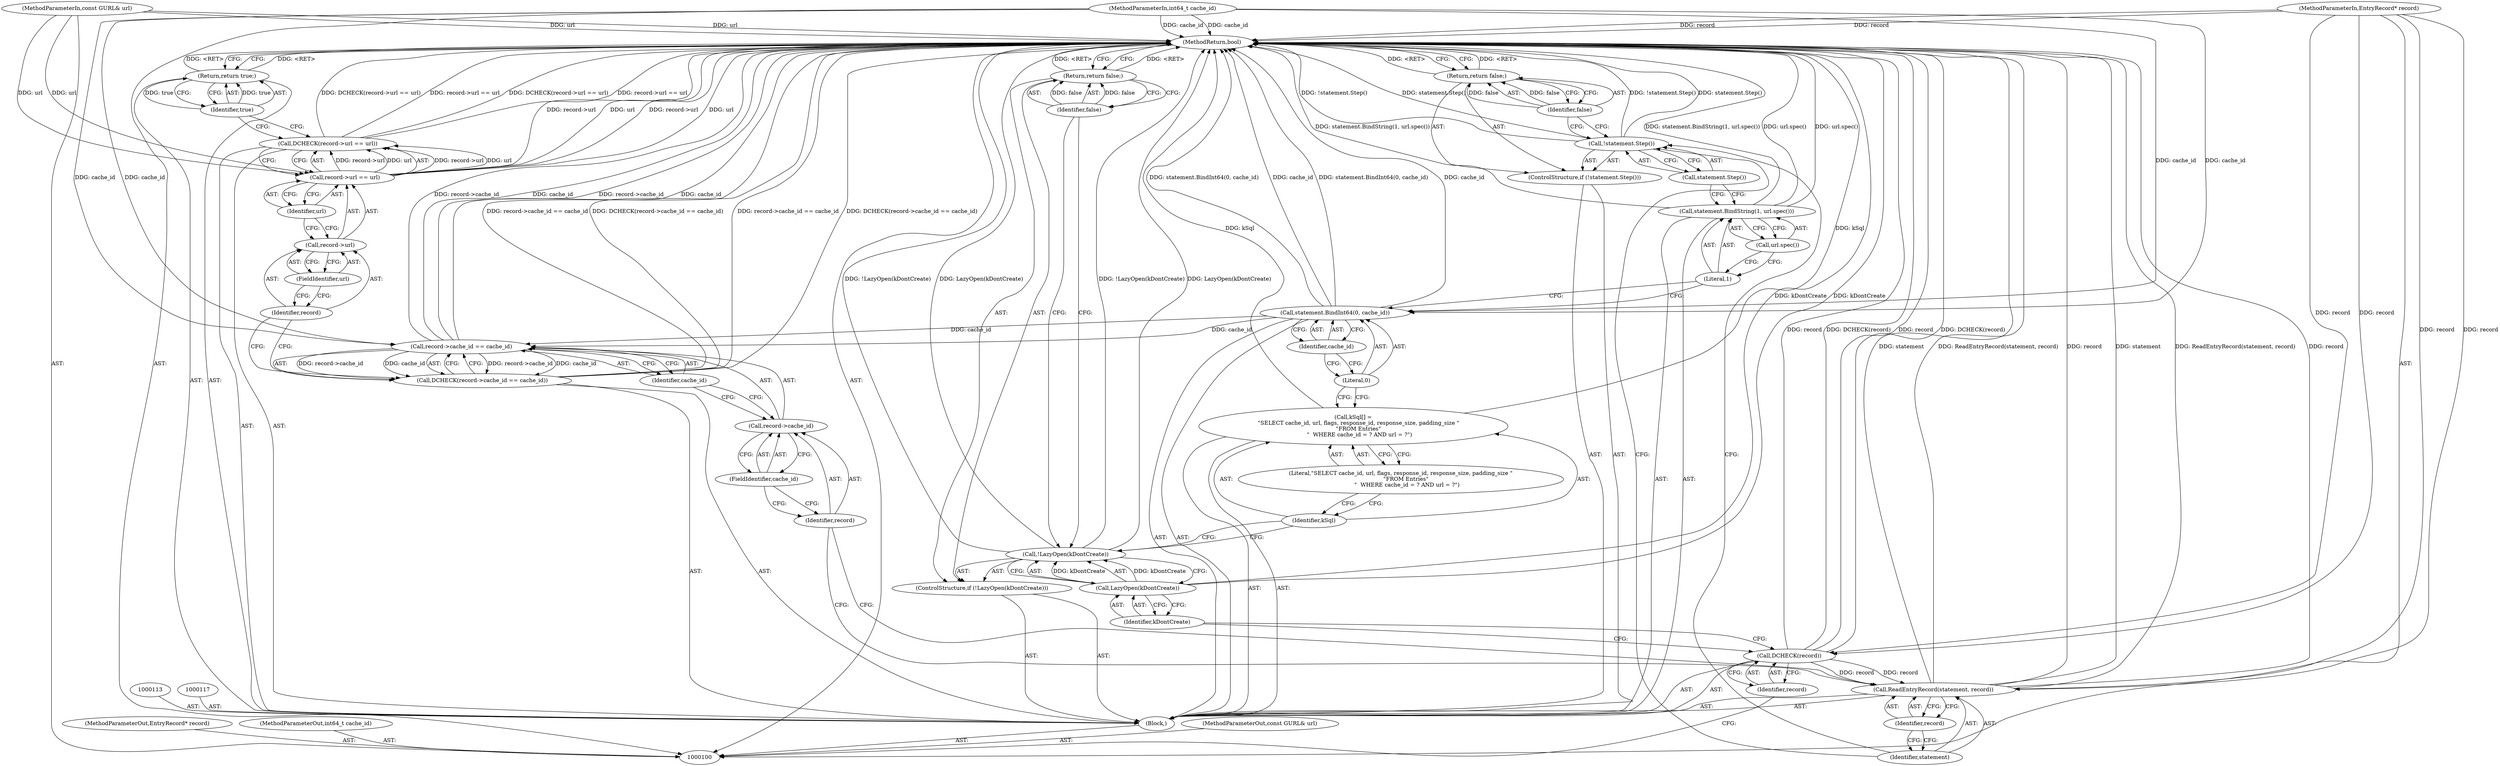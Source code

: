 digraph "0_Chrome_04aaacb936a08d70862d6d9d7e8354721ae46be8_9" {
"1000146" [label="(MethodReturn,bool)"];
"1000101" [label="(MethodParameterIn,int64_t cache_id)"];
"1000206" [label="(MethodParameterOut,int64_t cache_id)"];
"1000118" [label="(Call,statement.BindInt64(0, cache_id))"];
"1000119" [label="(Literal,0)"];
"1000120" [label="(Identifier,cache_id)"];
"1000121" [label="(Call,statement.BindString(1, url.spec()))"];
"1000122" [label="(Literal,1)"];
"1000123" [label="(Call,url.spec())"];
"1000124" [label="(ControlStructure,if (!statement.Step()))"];
"1000125" [label="(Call,!statement.Step())"];
"1000126" [label="(Call,statement.Step())"];
"1000128" [label="(Identifier,false)"];
"1000127" [label="(Return,return false;)"];
"1000102" [label="(MethodParameterIn,const GURL& url)"];
"1000207" [label="(MethodParameterOut,const GURL& url)"];
"1000130" [label="(Identifier,statement)"];
"1000129" [label="(Call,ReadEntryRecord(statement, record))"];
"1000131" [label="(Identifier,record)"];
"1000136" [label="(FieldIdentifier,cache_id)"];
"1000132" [label="(Call,DCHECK(record->cache_id == cache_id))"];
"1000137" [label="(Identifier,cache_id)"];
"1000133" [label="(Call,record->cache_id == cache_id)"];
"1000134" [label="(Call,record->cache_id)"];
"1000135" [label="(Identifier,record)"];
"1000142" [label="(FieldIdentifier,url)"];
"1000138" [label="(Call,DCHECK(record->url == url))"];
"1000143" [label="(Identifier,url)"];
"1000139" [label="(Call,record->url == url)"];
"1000140" [label="(Call,record->url)"];
"1000141" [label="(Identifier,record)"];
"1000144" [label="(Return,return true;)"];
"1000145" [label="(Identifier,true)"];
"1000103" [label="(MethodParameterIn,EntryRecord* record)"];
"1000208" [label="(MethodParameterOut,EntryRecord* record)"];
"1000104" [label="(Block,)"];
"1000105" [label="(Call,DCHECK(record))"];
"1000106" [label="(Identifier,record)"];
"1000110" [label="(Identifier,kDontCreate)"];
"1000107" [label="(ControlStructure,if (!LazyOpen(kDontCreate)))"];
"1000108" [label="(Call,!LazyOpen(kDontCreate))"];
"1000109" [label="(Call,LazyOpen(kDontCreate))"];
"1000112" [label="(Identifier,false)"];
"1000111" [label="(Return,return false;)"];
"1000114" [label="(Call,kSql[] =\n      \"SELECT cache_id, url, flags, response_id, response_size, padding_size \"\n      \"FROM Entries\"\n       \"  WHERE cache_id = ? AND url = ?\")"];
"1000115" [label="(Identifier,kSql)"];
"1000116" [label="(Literal,\"SELECT cache_id, url, flags, response_id, response_size, padding_size \"\n      \"FROM Entries\"\n       \"  WHERE cache_id = ? AND url = ?\")"];
"1000146" -> "1000100"  [label="AST: "];
"1000146" -> "1000111"  [label="CFG: "];
"1000146" -> "1000127"  [label="CFG: "];
"1000146" -> "1000144"  [label="CFG: "];
"1000111" -> "1000146"  [label="DDG: <RET>"];
"1000144" -> "1000146"  [label="DDG: <RET>"];
"1000127" -> "1000146"  [label="DDG: <RET>"];
"1000125" -> "1000146"  [label="DDG: !statement.Step()"];
"1000125" -> "1000146"  [label="DDG: statement.Step()"];
"1000108" -> "1000146"  [label="DDG: !LazyOpen(kDontCreate)"];
"1000108" -> "1000146"  [label="DDG: LazyOpen(kDontCreate)"];
"1000105" -> "1000146"  [label="DDG: DCHECK(record)"];
"1000105" -> "1000146"  [label="DDG: record"];
"1000139" -> "1000146"  [label="DDG: record->url"];
"1000139" -> "1000146"  [label="DDG: url"];
"1000118" -> "1000146"  [label="DDG: statement.BindInt64(0, cache_id)"];
"1000118" -> "1000146"  [label="DDG: cache_id"];
"1000138" -> "1000146"  [label="DDG: DCHECK(record->url == url)"];
"1000138" -> "1000146"  [label="DDG: record->url == url"];
"1000129" -> "1000146"  [label="DDG: record"];
"1000129" -> "1000146"  [label="DDG: statement"];
"1000129" -> "1000146"  [label="DDG: ReadEntryRecord(statement, record)"];
"1000121" -> "1000146"  [label="DDG: url.spec()"];
"1000121" -> "1000146"  [label="DDG: statement.BindString(1, url.spec())"];
"1000132" -> "1000146"  [label="DDG: DCHECK(record->cache_id == cache_id)"];
"1000132" -> "1000146"  [label="DDG: record->cache_id == cache_id"];
"1000103" -> "1000146"  [label="DDG: record"];
"1000133" -> "1000146"  [label="DDG: record->cache_id"];
"1000133" -> "1000146"  [label="DDG: cache_id"];
"1000114" -> "1000146"  [label="DDG: kSql"];
"1000102" -> "1000146"  [label="DDG: url"];
"1000101" -> "1000146"  [label="DDG: cache_id"];
"1000109" -> "1000146"  [label="DDG: kDontCreate"];
"1000101" -> "1000100"  [label="AST: "];
"1000101" -> "1000146"  [label="DDG: cache_id"];
"1000101" -> "1000118"  [label="DDG: cache_id"];
"1000101" -> "1000133"  [label="DDG: cache_id"];
"1000206" -> "1000100"  [label="AST: "];
"1000118" -> "1000104"  [label="AST: "];
"1000118" -> "1000120"  [label="CFG: "];
"1000119" -> "1000118"  [label="AST: "];
"1000120" -> "1000118"  [label="AST: "];
"1000122" -> "1000118"  [label="CFG: "];
"1000118" -> "1000146"  [label="DDG: statement.BindInt64(0, cache_id)"];
"1000118" -> "1000146"  [label="DDG: cache_id"];
"1000101" -> "1000118"  [label="DDG: cache_id"];
"1000118" -> "1000133"  [label="DDG: cache_id"];
"1000119" -> "1000118"  [label="AST: "];
"1000119" -> "1000114"  [label="CFG: "];
"1000120" -> "1000119"  [label="CFG: "];
"1000120" -> "1000118"  [label="AST: "];
"1000120" -> "1000119"  [label="CFG: "];
"1000118" -> "1000120"  [label="CFG: "];
"1000121" -> "1000104"  [label="AST: "];
"1000121" -> "1000123"  [label="CFG: "];
"1000122" -> "1000121"  [label="AST: "];
"1000123" -> "1000121"  [label="AST: "];
"1000126" -> "1000121"  [label="CFG: "];
"1000121" -> "1000146"  [label="DDG: url.spec()"];
"1000121" -> "1000146"  [label="DDG: statement.BindString(1, url.spec())"];
"1000122" -> "1000121"  [label="AST: "];
"1000122" -> "1000118"  [label="CFG: "];
"1000123" -> "1000122"  [label="CFG: "];
"1000123" -> "1000121"  [label="AST: "];
"1000123" -> "1000122"  [label="CFG: "];
"1000121" -> "1000123"  [label="CFG: "];
"1000124" -> "1000104"  [label="AST: "];
"1000125" -> "1000124"  [label="AST: "];
"1000127" -> "1000124"  [label="AST: "];
"1000125" -> "1000124"  [label="AST: "];
"1000125" -> "1000126"  [label="CFG: "];
"1000126" -> "1000125"  [label="AST: "];
"1000128" -> "1000125"  [label="CFG: "];
"1000130" -> "1000125"  [label="CFG: "];
"1000125" -> "1000146"  [label="DDG: !statement.Step()"];
"1000125" -> "1000146"  [label="DDG: statement.Step()"];
"1000126" -> "1000125"  [label="AST: "];
"1000126" -> "1000121"  [label="CFG: "];
"1000125" -> "1000126"  [label="CFG: "];
"1000128" -> "1000127"  [label="AST: "];
"1000128" -> "1000125"  [label="CFG: "];
"1000127" -> "1000128"  [label="CFG: "];
"1000128" -> "1000127"  [label="DDG: false"];
"1000127" -> "1000124"  [label="AST: "];
"1000127" -> "1000128"  [label="CFG: "];
"1000128" -> "1000127"  [label="AST: "];
"1000146" -> "1000127"  [label="CFG: "];
"1000127" -> "1000146"  [label="DDG: <RET>"];
"1000128" -> "1000127"  [label="DDG: false"];
"1000102" -> "1000100"  [label="AST: "];
"1000102" -> "1000146"  [label="DDG: url"];
"1000102" -> "1000139"  [label="DDG: url"];
"1000207" -> "1000100"  [label="AST: "];
"1000130" -> "1000129"  [label="AST: "];
"1000130" -> "1000125"  [label="CFG: "];
"1000131" -> "1000130"  [label="CFG: "];
"1000129" -> "1000104"  [label="AST: "];
"1000129" -> "1000131"  [label="CFG: "];
"1000130" -> "1000129"  [label="AST: "];
"1000131" -> "1000129"  [label="AST: "];
"1000135" -> "1000129"  [label="CFG: "];
"1000129" -> "1000146"  [label="DDG: record"];
"1000129" -> "1000146"  [label="DDG: statement"];
"1000129" -> "1000146"  [label="DDG: ReadEntryRecord(statement, record)"];
"1000105" -> "1000129"  [label="DDG: record"];
"1000103" -> "1000129"  [label="DDG: record"];
"1000131" -> "1000129"  [label="AST: "];
"1000131" -> "1000130"  [label="CFG: "];
"1000129" -> "1000131"  [label="CFG: "];
"1000136" -> "1000134"  [label="AST: "];
"1000136" -> "1000135"  [label="CFG: "];
"1000134" -> "1000136"  [label="CFG: "];
"1000132" -> "1000104"  [label="AST: "];
"1000132" -> "1000133"  [label="CFG: "];
"1000133" -> "1000132"  [label="AST: "];
"1000141" -> "1000132"  [label="CFG: "];
"1000132" -> "1000146"  [label="DDG: DCHECK(record->cache_id == cache_id)"];
"1000132" -> "1000146"  [label="DDG: record->cache_id == cache_id"];
"1000133" -> "1000132"  [label="DDG: record->cache_id"];
"1000133" -> "1000132"  [label="DDG: cache_id"];
"1000137" -> "1000133"  [label="AST: "];
"1000137" -> "1000134"  [label="CFG: "];
"1000133" -> "1000137"  [label="CFG: "];
"1000133" -> "1000132"  [label="AST: "];
"1000133" -> "1000137"  [label="CFG: "];
"1000134" -> "1000133"  [label="AST: "];
"1000137" -> "1000133"  [label="AST: "];
"1000132" -> "1000133"  [label="CFG: "];
"1000133" -> "1000146"  [label="DDG: record->cache_id"];
"1000133" -> "1000146"  [label="DDG: cache_id"];
"1000133" -> "1000132"  [label="DDG: record->cache_id"];
"1000133" -> "1000132"  [label="DDG: cache_id"];
"1000118" -> "1000133"  [label="DDG: cache_id"];
"1000101" -> "1000133"  [label="DDG: cache_id"];
"1000134" -> "1000133"  [label="AST: "];
"1000134" -> "1000136"  [label="CFG: "];
"1000135" -> "1000134"  [label="AST: "];
"1000136" -> "1000134"  [label="AST: "];
"1000137" -> "1000134"  [label="CFG: "];
"1000135" -> "1000134"  [label="AST: "];
"1000135" -> "1000129"  [label="CFG: "];
"1000136" -> "1000135"  [label="CFG: "];
"1000142" -> "1000140"  [label="AST: "];
"1000142" -> "1000141"  [label="CFG: "];
"1000140" -> "1000142"  [label="CFG: "];
"1000138" -> "1000104"  [label="AST: "];
"1000138" -> "1000139"  [label="CFG: "];
"1000139" -> "1000138"  [label="AST: "];
"1000145" -> "1000138"  [label="CFG: "];
"1000138" -> "1000146"  [label="DDG: DCHECK(record->url == url)"];
"1000138" -> "1000146"  [label="DDG: record->url == url"];
"1000139" -> "1000138"  [label="DDG: record->url"];
"1000139" -> "1000138"  [label="DDG: url"];
"1000143" -> "1000139"  [label="AST: "];
"1000143" -> "1000140"  [label="CFG: "];
"1000139" -> "1000143"  [label="CFG: "];
"1000139" -> "1000138"  [label="AST: "];
"1000139" -> "1000143"  [label="CFG: "];
"1000140" -> "1000139"  [label="AST: "];
"1000143" -> "1000139"  [label="AST: "];
"1000138" -> "1000139"  [label="CFG: "];
"1000139" -> "1000146"  [label="DDG: record->url"];
"1000139" -> "1000146"  [label="DDG: url"];
"1000139" -> "1000138"  [label="DDG: record->url"];
"1000139" -> "1000138"  [label="DDG: url"];
"1000102" -> "1000139"  [label="DDG: url"];
"1000140" -> "1000139"  [label="AST: "];
"1000140" -> "1000142"  [label="CFG: "];
"1000141" -> "1000140"  [label="AST: "];
"1000142" -> "1000140"  [label="AST: "];
"1000143" -> "1000140"  [label="CFG: "];
"1000141" -> "1000140"  [label="AST: "];
"1000141" -> "1000132"  [label="CFG: "];
"1000142" -> "1000141"  [label="CFG: "];
"1000144" -> "1000104"  [label="AST: "];
"1000144" -> "1000145"  [label="CFG: "];
"1000145" -> "1000144"  [label="AST: "];
"1000146" -> "1000144"  [label="CFG: "];
"1000144" -> "1000146"  [label="DDG: <RET>"];
"1000145" -> "1000144"  [label="DDG: true"];
"1000145" -> "1000144"  [label="AST: "];
"1000145" -> "1000138"  [label="CFG: "];
"1000144" -> "1000145"  [label="CFG: "];
"1000145" -> "1000144"  [label="DDG: true"];
"1000103" -> "1000100"  [label="AST: "];
"1000103" -> "1000146"  [label="DDG: record"];
"1000103" -> "1000105"  [label="DDG: record"];
"1000103" -> "1000129"  [label="DDG: record"];
"1000208" -> "1000100"  [label="AST: "];
"1000104" -> "1000100"  [label="AST: "];
"1000105" -> "1000104"  [label="AST: "];
"1000107" -> "1000104"  [label="AST: "];
"1000113" -> "1000104"  [label="AST: "];
"1000114" -> "1000104"  [label="AST: "];
"1000117" -> "1000104"  [label="AST: "];
"1000118" -> "1000104"  [label="AST: "];
"1000121" -> "1000104"  [label="AST: "];
"1000124" -> "1000104"  [label="AST: "];
"1000129" -> "1000104"  [label="AST: "];
"1000132" -> "1000104"  [label="AST: "];
"1000138" -> "1000104"  [label="AST: "];
"1000144" -> "1000104"  [label="AST: "];
"1000105" -> "1000104"  [label="AST: "];
"1000105" -> "1000106"  [label="CFG: "];
"1000106" -> "1000105"  [label="AST: "];
"1000110" -> "1000105"  [label="CFG: "];
"1000105" -> "1000146"  [label="DDG: DCHECK(record)"];
"1000105" -> "1000146"  [label="DDG: record"];
"1000103" -> "1000105"  [label="DDG: record"];
"1000105" -> "1000129"  [label="DDG: record"];
"1000106" -> "1000105"  [label="AST: "];
"1000106" -> "1000100"  [label="CFG: "];
"1000105" -> "1000106"  [label="CFG: "];
"1000110" -> "1000109"  [label="AST: "];
"1000110" -> "1000105"  [label="CFG: "];
"1000109" -> "1000110"  [label="CFG: "];
"1000107" -> "1000104"  [label="AST: "];
"1000108" -> "1000107"  [label="AST: "];
"1000111" -> "1000107"  [label="AST: "];
"1000108" -> "1000107"  [label="AST: "];
"1000108" -> "1000109"  [label="CFG: "];
"1000109" -> "1000108"  [label="AST: "];
"1000112" -> "1000108"  [label="CFG: "];
"1000115" -> "1000108"  [label="CFG: "];
"1000108" -> "1000146"  [label="DDG: !LazyOpen(kDontCreate)"];
"1000108" -> "1000146"  [label="DDG: LazyOpen(kDontCreate)"];
"1000109" -> "1000108"  [label="DDG: kDontCreate"];
"1000109" -> "1000108"  [label="AST: "];
"1000109" -> "1000110"  [label="CFG: "];
"1000110" -> "1000109"  [label="AST: "];
"1000108" -> "1000109"  [label="CFG: "];
"1000109" -> "1000146"  [label="DDG: kDontCreate"];
"1000109" -> "1000108"  [label="DDG: kDontCreate"];
"1000112" -> "1000111"  [label="AST: "];
"1000112" -> "1000108"  [label="CFG: "];
"1000111" -> "1000112"  [label="CFG: "];
"1000112" -> "1000111"  [label="DDG: false"];
"1000111" -> "1000107"  [label="AST: "];
"1000111" -> "1000112"  [label="CFG: "];
"1000112" -> "1000111"  [label="AST: "];
"1000146" -> "1000111"  [label="CFG: "];
"1000111" -> "1000146"  [label="DDG: <RET>"];
"1000112" -> "1000111"  [label="DDG: false"];
"1000114" -> "1000104"  [label="AST: "];
"1000114" -> "1000116"  [label="CFG: "];
"1000115" -> "1000114"  [label="AST: "];
"1000116" -> "1000114"  [label="AST: "];
"1000119" -> "1000114"  [label="CFG: "];
"1000114" -> "1000146"  [label="DDG: kSql"];
"1000115" -> "1000114"  [label="AST: "];
"1000115" -> "1000108"  [label="CFG: "];
"1000116" -> "1000115"  [label="CFG: "];
"1000116" -> "1000114"  [label="AST: "];
"1000116" -> "1000115"  [label="CFG: "];
"1000114" -> "1000116"  [label="CFG: "];
}
